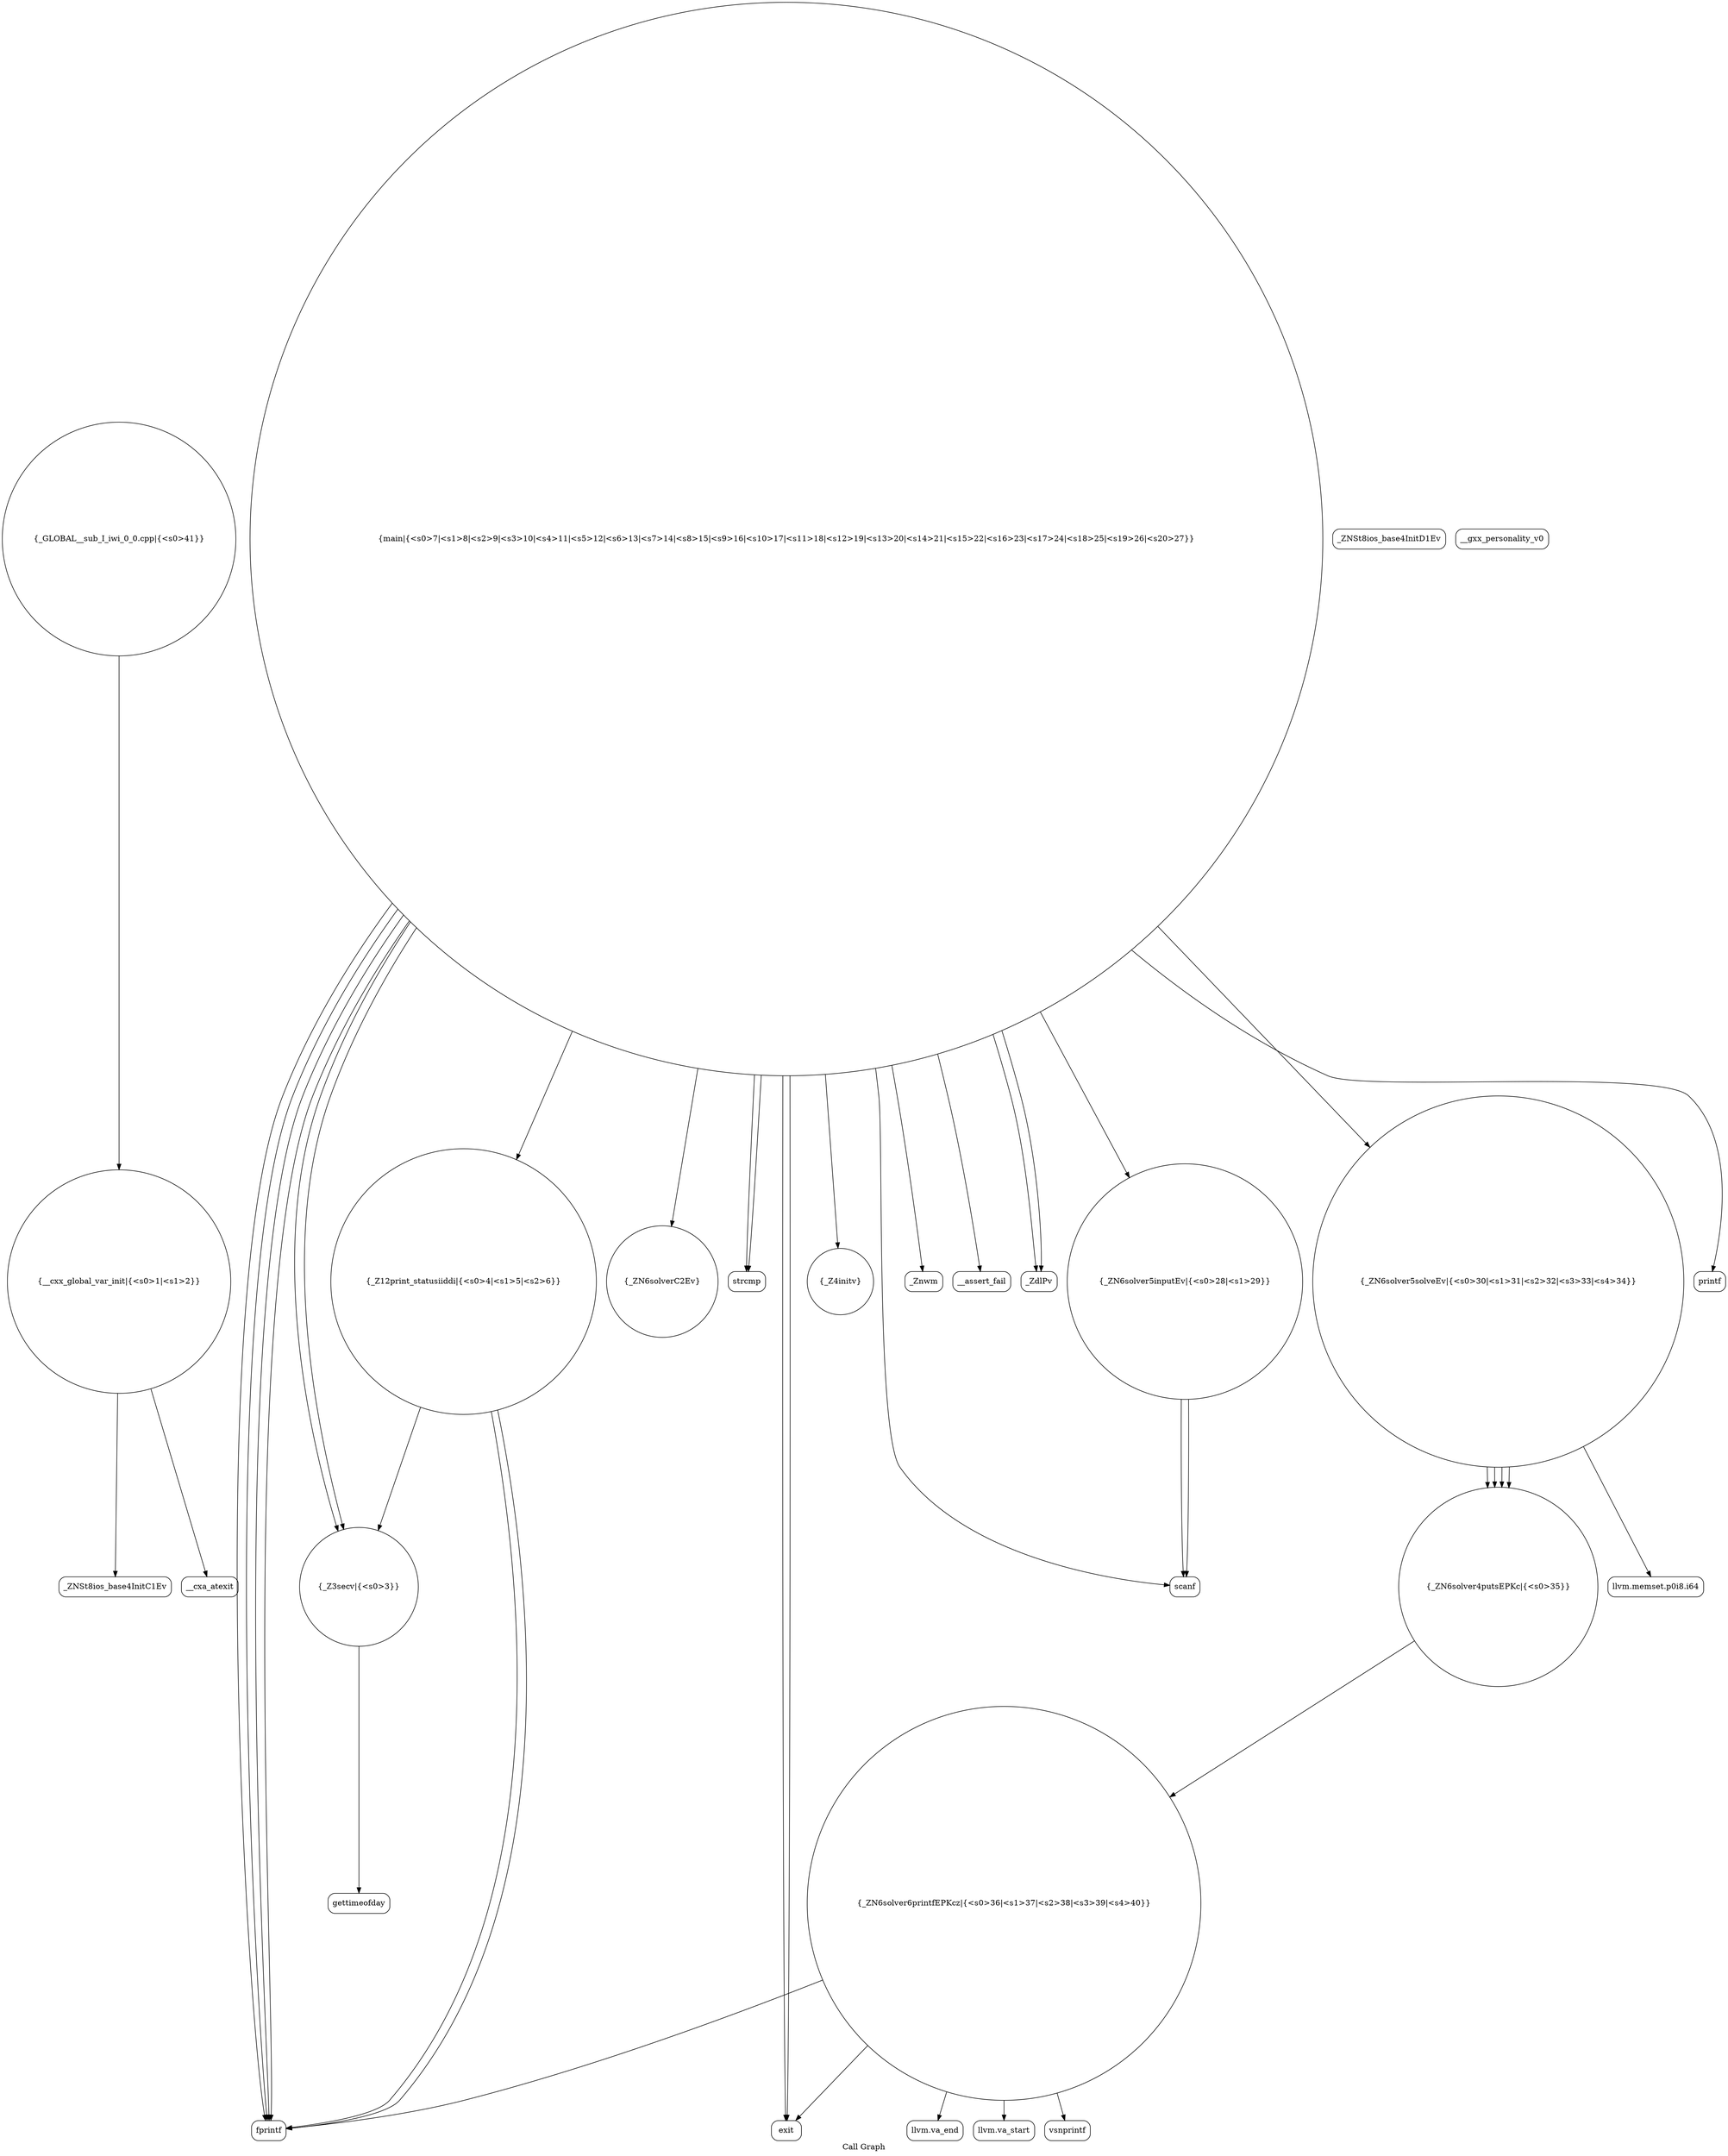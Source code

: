 digraph "Call Graph" {
	label="Call Graph";

	Node0x55c1d4b0ba10 [shape=record,shape=circle,label="{__cxx_global_var_init|{<s0>1|<s1>2}}"];
	Node0x55c1d4b0ba10:s0 -> Node0x55c1d4b0bea0[color=black];
	Node0x55c1d4b0ba10:s1 -> Node0x55c1d4b0bfa0[color=black];
	Node0x55c1d4b0cb20 [shape=record,shape=Mrecord,label="{llvm.va_end}"];
	Node0x55c1d4b0c1a0 [shape=record,shape=circle,label="{_Z12print_statusiiddi|{<s0>4|<s1>5|<s2>6}}"];
	Node0x55c1d4b0c1a0:s0 -> Node0x55c1d4b0c220[color=black];
	Node0x55c1d4b0c1a0:s1 -> Node0x55c1d4b0c0a0[color=black];
	Node0x55c1d4b0c1a0:s2 -> Node0x55c1d4b0c220[color=black];
	Node0x55c1d4b0c520 [shape=record,shape=circle,label="{_ZN6solverC2Ev}"];
	Node0x55c1d4b0c8a0 [shape=record,shape=Mrecord,label="{llvm.memset.p0i8.i64}"];
	Node0x55c1d4b0bf20 [shape=record,shape=Mrecord,label="{_ZNSt8ios_base4InitD1Ev}"];
	Node0x55c1d4b0c2a0 [shape=record,shape=circle,label="{main|{<s0>7|<s1>8|<s2>9|<s3>10|<s4>11|<s5>12|<s6>13|<s7>14|<s8>15|<s9>16|<s10>17|<s11>18|<s12>19|<s13>20|<s14>21|<s15>22|<s16>23|<s17>24|<s18>25|<s19>26|<s20>27}}"];
	Node0x55c1d4b0c2a0:s0 -> Node0x55c1d4b0c320[color=black];
	Node0x55c1d4b0c2a0:s1 -> Node0x55c1d4b0c320[color=black];
	Node0x55c1d4b0c2a0:s2 -> Node0x55c1d4b0c220[color=black];
	Node0x55c1d4b0c2a0:s3 -> Node0x55c1d4b0c3a0[color=black];
	Node0x55c1d4b0c2a0:s4 -> Node0x55c1d4b0c0a0[color=black];
	Node0x55c1d4b0c2a0:s5 -> Node0x55c1d4b0c020[color=black];
	Node0x55c1d4b0c2a0:s6 -> Node0x55c1d4b0c0a0[color=black];
	Node0x55c1d4b0c2a0:s7 -> Node0x55c1d4b0c220[color=black];
	Node0x55c1d4b0c2a0:s8 -> Node0x55c1d4b0c420[color=black];
	Node0x55c1d4b0c2a0:s9 -> Node0x55c1d4b0c220[color=black];
	Node0x55c1d4b0c2a0:s10 -> Node0x55c1d4b0c1a0[color=black];
	Node0x55c1d4b0c2a0:s11 -> Node0x55c1d4b0c4a0[color=black];
	Node0x55c1d4b0c2a0:s12 -> Node0x55c1d4b0c520[color=black];
	Node0x55c1d4b0c2a0:s13 -> Node0x55c1d4b0c6a0[color=black];
	Node0x55c1d4b0c2a0:s14 -> Node0x55c1d4b0c620[color=black];
	Node0x55c1d4b0c2a0:s15 -> Node0x55c1d4b0c720[color=black];
	Node0x55c1d4b0c2a0:s16 -> Node0x55c1d4b0c7a0[color=black];
	Node0x55c1d4b0c2a0:s17 -> Node0x55c1d4b0c820[color=black];
	Node0x55c1d4b0c2a0:s18 -> Node0x55c1d4b0c620[color=black];
	Node0x55c1d4b0c2a0:s19 -> Node0x55c1d4b0c220[color=black];
	Node0x55c1d4b0c2a0:s20 -> Node0x55c1d4b0c3a0[color=black];
	Node0x55c1d4b0c620 [shape=record,shape=Mrecord,label="{_ZdlPv}"];
	Node0x55c1d4b0c9a0 [shape=record,shape=circle,label="{_ZN6solver6printfEPKcz|{<s0>36|<s1>37|<s2>38|<s3>39|<s4>40}}"];
	Node0x55c1d4b0c9a0:s0 -> Node0x55c1d4b0ca20[color=black];
	Node0x55c1d4b0c9a0:s1 -> Node0x55c1d4b0caa0[color=black];
	Node0x55c1d4b0c9a0:s2 -> Node0x55c1d4b0cb20[color=black];
	Node0x55c1d4b0c9a0:s3 -> Node0x55c1d4b0c220[color=black];
	Node0x55c1d4b0c9a0:s4 -> Node0x55c1d4b0c3a0[color=black];
	Node0x55c1d4b0c020 [shape=record,shape=circle,label="{_Z4initv}"];
	Node0x55c1d4b0c3a0 [shape=record,shape=Mrecord,label="{exit}"];
	Node0x55c1d4b0c720 [shape=record,shape=circle,label="{_ZN6solver5inputEv|{<s0>28|<s1>29}}"];
	Node0x55c1d4b0c720:s0 -> Node0x55c1d4b0c420[color=black];
	Node0x55c1d4b0c720:s1 -> Node0x55c1d4b0c420[color=black];
	Node0x55c1d4b0caa0 [shape=record,shape=Mrecord,label="{vsnprintf}"];
	Node0x55c1d4b0c120 [shape=record,shape=Mrecord,label="{gettimeofday}"];
	Node0x55c1d4b0c4a0 [shape=record,shape=Mrecord,label="{_Znwm}"];
	Node0x55c1d4b0c820 [shape=record,shape=Mrecord,label="{printf}"];
	Node0x55c1d4b0bea0 [shape=record,shape=Mrecord,label="{_ZNSt8ios_base4InitC1Ev}"];
	Node0x55c1d4b0cba0 [shape=record,shape=circle,label="{_GLOBAL__sub_I_iwi_0_0.cpp|{<s0>41}}"];
	Node0x55c1d4b0cba0:s0 -> Node0x55c1d4b0ba10[color=black];
	Node0x55c1d4b0c220 [shape=record,shape=Mrecord,label="{fprintf}"];
	Node0x55c1d4b0c5a0 [shape=record,shape=Mrecord,label="{__gxx_personality_v0}"];
	Node0x55c1d4b0c920 [shape=record,shape=circle,label="{_ZN6solver4putsEPKc|{<s0>35}}"];
	Node0x55c1d4b0c920:s0 -> Node0x55c1d4b0c9a0[color=black];
	Node0x55c1d4b0bfa0 [shape=record,shape=Mrecord,label="{__cxa_atexit}"];
	Node0x55c1d4b0c320 [shape=record,shape=Mrecord,label="{strcmp}"];
	Node0x55c1d4b0c6a0 [shape=record,shape=Mrecord,label="{__assert_fail}"];
	Node0x55c1d4b0ca20 [shape=record,shape=Mrecord,label="{llvm.va_start}"];
	Node0x55c1d4b0c0a0 [shape=record,shape=circle,label="{_Z3secv|{<s0>3}}"];
	Node0x55c1d4b0c0a0:s0 -> Node0x55c1d4b0c120[color=black];
	Node0x55c1d4b0c420 [shape=record,shape=Mrecord,label="{scanf}"];
	Node0x55c1d4b0c7a0 [shape=record,shape=circle,label="{_ZN6solver5solveEv|{<s0>30|<s1>31|<s2>32|<s3>33|<s4>34}}"];
	Node0x55c1d4b0c7a0:s0 -> Node0x55c1d4b0c8a0[color=black];
	Node0x55c1d4b0c7a0:s1 -> Node0x55c1d4b0c920[color=black];
	Node0x55c1d4b0c7a0:s2 -> Node0x55c1d4b0c920[color=black];
	Node0x55c1d4b0c7a0:s3 -> Node0x55c1d4b0c920[color=black];
	Node0x55c1d4b0c7a0:s4 -> Node0x55c1d4b0c920[color=black];
}
